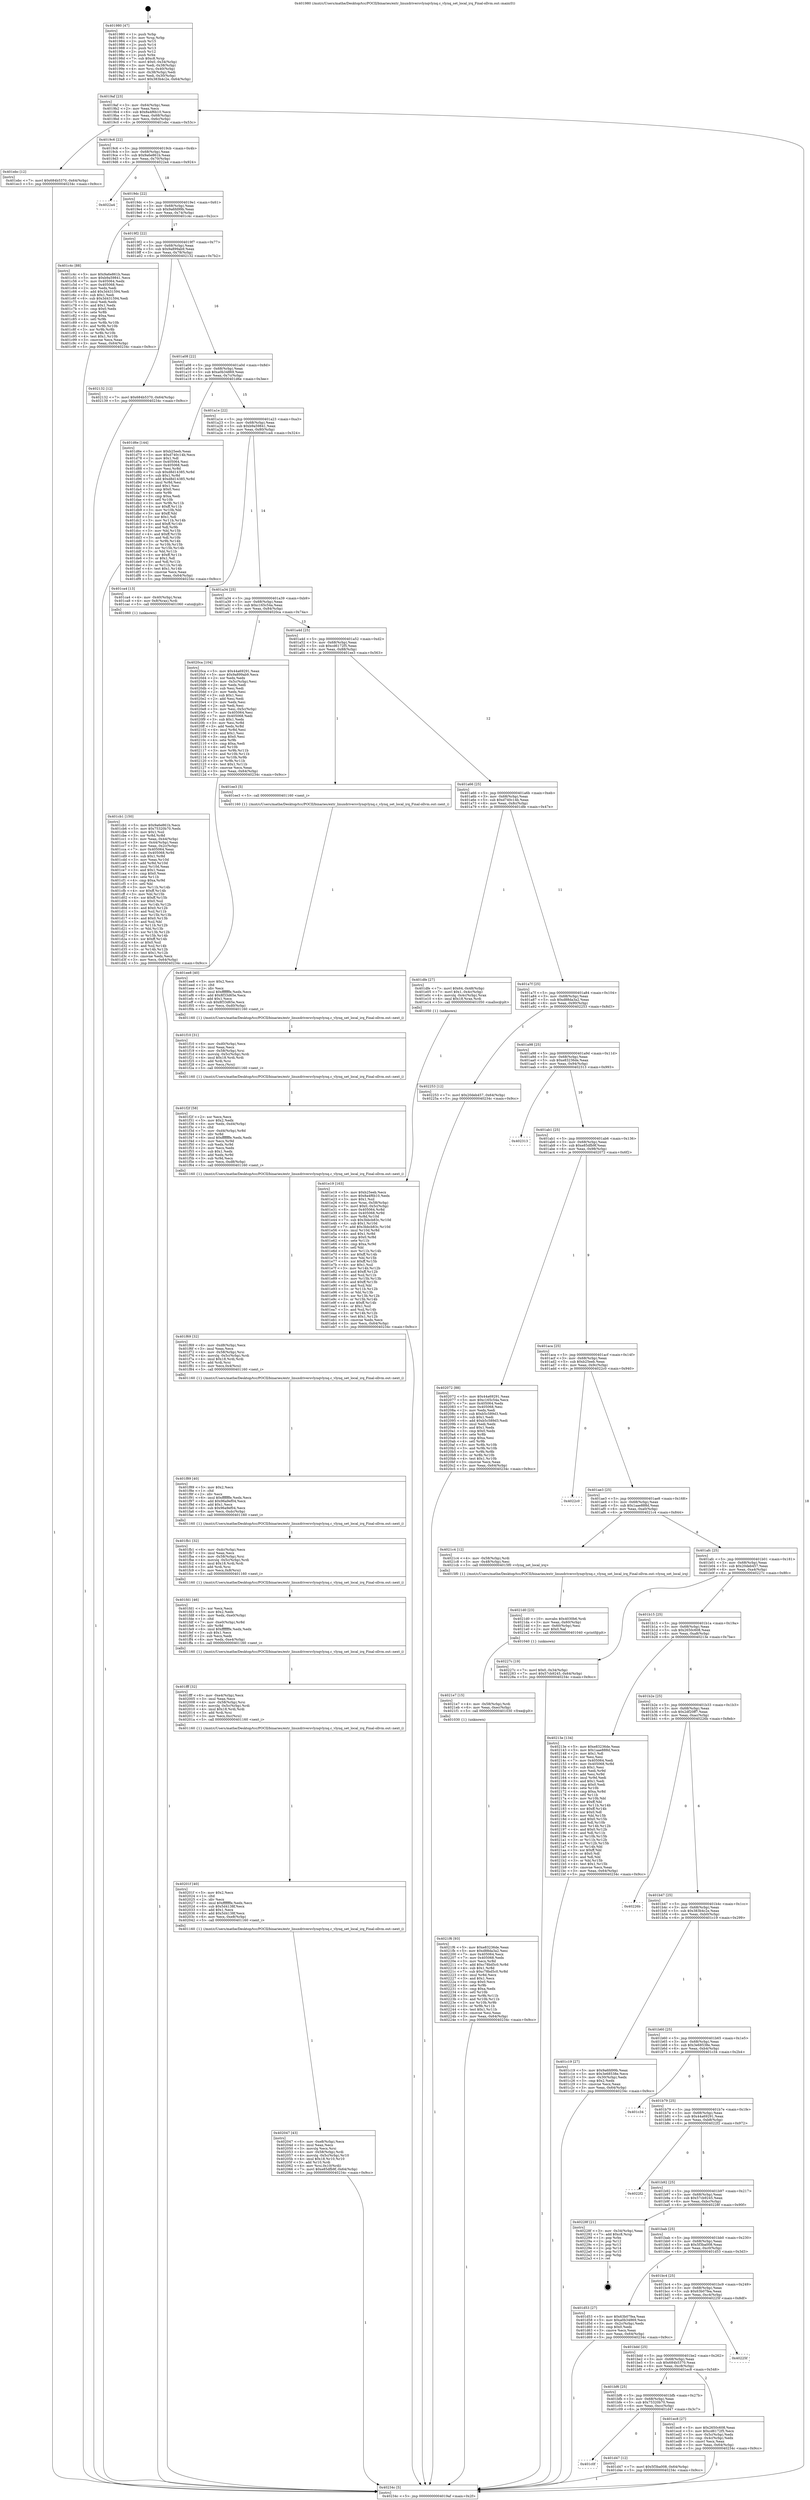digraph "0x401980" {
  label = "0x401980 (/mnt/c/Users/mathe/Desktop/tcc/POCII/binaries/extr_linuxdriversvlynqvlynq.c_vlynq_set_local_irq_Final-ollvm.out::main(0))"
  labelloc = "t"
  node[shape=record]

  Entry [label="",width=0.3,height=0.3,shape=circle,fillcolor=black,style=filled]
  "0x4019af" [label="{
     0x4019af [23]\l
     | [instrs]\l
     &nbsp;&nbsp;0x4019af \<+3\>: mov -0x64(%rbp),%eax\l
     &nbsp;&nbsp;0x4019b2 \<+2\>: mov %eax,%ecx\l
     &nbsp;&nbsp;0x4019b4 \<+6\>: sub $0x8a4f6b10,%ecx\l
     &nbsp;&nbsp;0x4019ba \<+3\>: mov %eax,-0x68(%rbp)\l
     &nbsp;&nbsp;0x4019bd \<+3\>: mov %ecx,-0x6c(%rbp)\l
     &nbsp;&nbsp;0x4019c0 \<+6\>: je 0000000000401ebc \<main+0x53c\>\l
  }"]
  "0x401ebc" [label="{
     0x401ebc [12]\l
     | [instrs]\l
     &nbsp;&nbsp;0x401ebc \<+7\>: movl $0x684b5370,-0x64(%rbp)\l
     &nbsp;&nbsp;0x401ec3 \<+5\>: jmp 000000000040234c \<main+0x9cc\>\l
  }"]
  "0x4019c6" [label="{
     0x4019c6 [22]\l
     | [instrs]\l
     &nbsp;&nbsp;0x4019c6 \<+5\>: jmp 00000000004019cb \<main+0x4b\>\l
     &nbsp;&nbsp;0x4019cb \<+3\>: mov -0x68(%rbp),%eax\l
     &nbsp;&nbsp;0x4019ce \<+5\>: sub $0x9a6e861b,%eax\l
     &nbsp;&nbsp;0x4019d3 \<+3\>: mov %eax,-0x70(%rbp)\l
     &nbsp;&nbsp;0x4019d6 \<+6\>: je 00000000004022a4 \<main+0x924\>\l
  }"]
  Exit [label="",width=0.3,height=0.3,shape=circle,fillcolor=black,style=filled,peripheries=2]
  "0x4022a4" [label="{
     0x4022a4\l
  }", style=dashed]
  "0x4019dc" [label="{
     0x4019dc [22]\l
     | [instrs]\l
     &nbsp;&nbsp;0x4019dc \<+5\>: jmp 00000000004019e1 \<main+0x61\>\l
     &nbsp;&nbsp;0x4019e1 \<+3\>: mov -0x68(%rbp),%eax\l
     &nbsp;&nbsp;0x4019e4 \<+5\>: sub $0x9a6fd99b,%eax\l
     &nbsp;&nbsp;0x4019e9 \<+3\>: mov %eax,-0x74(%rbp)\l
     &nbsp;&nbsp;0x4019ec \<+6\>: je 0000000000401c4c \<main+0x2cc\>\l
  }"]
  "0x4021f6" [label="{
     0x4021f6 [93]\l
     | [instrs]\l
     &nbsp;&nbsp;0x4021f6 \<+5\>: mov $0xe83236de,%eax\l
     &nbsp;&nbsp;0x4021fb \<+5\>: mov $0xd88da3a2,%esi\l
     &nbsp;&nbsp;0x402200 \<+7\>: mov 0x405064,%ecx\l
     &nbsp;&nbsp;0x402207 \<+7\>: mov 0x405068,%edx\l
     &nbsp;&nbsp;0x40220e \<+3\>: mov %ecx,%r8d\l
     &nbsp;&nbsp;0x402211 \<+7\>: add $0xc78bd5c0,%r8d\l
     &nbsp;&nbsp;0x402218 \<+4\>: sub $0x1,%r8d\l
     &nbsp;&nbsp;0x40221c \<+7\>: sub $0xc78bd5c0,%r8d\l
     &nbsp;&nbsp;0x402223 \<+4\>: imul %r8d,%ecx\l
     &nbsp;&nbsp;0x402227 \<+3\>: and $0x1,%ecx\l
     &nbsp;&nbsp;0x40222a \<+3\>: cmp $0x0,%ecx\l
     &nbsp;&nbsp;0x40222d \<+4\>: sete %r9b\l
     &nbsp;&nbsp;0x402231 \<+3\>: cmp $0xa,%edx\l
     &nbsp;&nbsp;0x402234 \<+4\>: setl %r10b\l
     &nbsp;&nbsp;0x402238 \<+3\>: mov %r9b,%r11b\l
     &nbsp;&nbsp;0x40223b \<+3\>: and %r10b,%r11b\l
     &nbsp;&nbsp;0x40223e \<+3\>: xor %r10b,%r9b\l
     &nbsp;&nbsp;0x402241 \<+3\>: or %r9b,%r11b\l
     &nbsp;&nbsp;0x402244 \<+4\>: test $0x1,%r11b\l
     &nbsp;&nbsp;0x402248 \<+3\>: cmovne %esi,%eax\l
     &nbsp;&nbsp;0x40224b \<+3\>: mov %eax,-0x64(%rbp)\l
     &nbsp;&nbsp;0x40224e \<+5\>: jmp 000000000040234c \<main+0x9cc\>\l
  }"]
  "0x401c4c" [label="{
     0x401c4c [88]\l
     | [instrs]\l
     &nbsp;&nbsp;0x401c4c \<+5\>: mov $0x9a6e861b,%eax\l
     &nbsp;&nbsp;0x401c51 \<+5\>: mov $0xb9a59841,%ecx\l
     &nbsp;&nbsp;0x401c56 \<+7\>: mov 0x405064,%edx\l
     &nbsp;&nbsp;0x401c5d \<+7\>: mov 0x405068,%esi\l
     &nbsp;&nbsp;0x401c64 \<+2\>: mov %edx,%edi\l
     &nbsp;&nbsp;0x401c66 \<+6\>: add $0x3d431594,%edi\l
     &nbsp;&nbsp;0x401c6c \<+3\>: sub $0x1,%edi\l
     &nbsp;&nbsp;0x401c6f \<+6\>: sub $0x3d431594,%edi\l
     &nbsp;&nbsp;0x401c75 \<+3\>: imul %edi,%edx\l
     &nbsp;&nbsp;0x401c78 \<+3\>: and $0x1,%edx\l
     &nbsp;&nbsp;0x401c7b \<+3\>: cmp $0x0,%edx\l
     &nbsp;&nbsp;0x401c7e \<+4\>: sete %r8b\l
     &nbsp;&nbsp;0x401c82 \<+3\>: cmp $0xa,%esi\l
     &nbsp;&nbsp;0x401c85 \<+4\>: setl %r9b\l
     &nbsp;&nbsp;0x401c89 \<+3\>: mov %r8b,%r10b\l
     &nbsp;&nbsp;0x401c8c \<+3\>: and %r9b,%r10b\l
     &nbsp;&nbsp;0x401c8f \<+3\>: xor %r9b,%r8b\l
     &nbsp;&nbsp;0x401c92 \<+3\>: or %r8b,%r10b\l
     &nbsp;&nbsp;0x401c95 \<+4\>: test $0x1,%r10b\l
     &nbsp;&nbsp;0x401c99 \<+3\>: cmovne %ecx,%eax\l
     &nbsp;&nbsp;0x401c9c \<+3\>: mov %eax,-0x64(%rbp)\l
     &nbsp;&nbsp;0x401c9f \<+5\>: jmp 000000000040234c \<main+0x9cc\>\l
  }"]
  "0x4019f2" [label="{
     0x4019f2 [22]\l
     | [instrs]\l
     &nbsp;&nbsp;0x4019f2 \<+5\>: jmp 00000000004019f7 \<main+0x77\>\l
     &nbsp;&nbsp;0x4019f7 \<+3\>: mov -0x68(%rbp),%eax\l
     &nbsp;&nbsp;0x4019fa \<+5\>: sub $0x9a899ab9,%eax\l
     &nbsp;&nbsp;0x4019ff \<+3\>: mov %eax,-0x78(%rbp)\l
     &nbsp;&nbsp;0x401a02 \<+6\>: je 0000000000402132 \<main+0x7b2\>\l
  }"]
  "0x4021e7" [label="{
     0x4021e7 [15]\l
     | [instrs]\l
     &nbsp;&nbsp;0x4021e7 \<+4\>: mov -0x58(%rbp),%rdi\l
     &nbsp;&nbsp;0x4021eb \<+6\>: mov %eax,-0xec(%rbp)\l
     &nbsp;&nbsp;0x4021f1 \<+5\>: call 0000000000401030 \<free@plt\>\l
     | [calls]\l
     &nbsp;&nbsp;0x401030 \{1\} (unknown)\l
  }"]
  "0x402132" [label="{
     0x402132 [12]\l
     | [instrs]\l
     &nbsp;&nbsp;0x402132 \<+7\>: movl $0x684b5370,-0x64(%rbp)\l
     &nbsp;&nbsp;0x402139 \<+5\>: jmp 000000000040234c \<main+0x9cc\>\l
  }"]
  "0x401a08" [label="{
     0x401a08 [22]\l
     | [instrs]\l
     &nbsp;&nbsp;0x401a08 \<+5\>: jmp 0000000000401a0d \<main+0x8d\>\l
     &nbsp;&nbsp;0x401a0d \<+3\>: mov -0x68(%rbp),%eax\l
     &nbsp;&nbsp;0x401a10 \<+5\>: sub $0xa0b34869,%eax\l
     &nbsp;&nbsp;0x401a15 \<+3\>: mov %eax,-0x7c(%rbp)\l
     &nbsp;&nbsp;0x401a18 \<+6\>: je 0000000000401d6e \<main+0x3ee\>\l
  }"]
  "0x4021d0" [label="{
     0x4021d0 [23]\l
     | [instrs]\l
     &nbsp;&nbsp;0x4021d0 \<+10\>: movabs $0x4030b6,%rdi\l
     &nbsp;&nbsp;0x4021da \<+3\>: mov %eax,-0x60(%rbp)\l
     &nbsp;&nbsp;0x4021dd \<+3\>: mov -0x60(%rbp),%esi\l
     &nbsp;&nbsp;0x4021e0 \<+2\>: mov $0x0,%al\l
     &nbsp;&nbsp;0x4021e2 \<+5\>: call 0000000000401040 \<printf@plt\>\l
     | [calls]\l
     &nbsp;&nbsp;0x401040 \{1\} (unknown)\l
  }"]
  "0x401d6e" [label="{
     0x401d6e [144]\l
     | [instrs]\l
     &nbsp;&nbsp;0x401d6e \<+5\>: mov $0xb25eeb,%eax\l
     &nbsp;&nbsp;0x401d73 \<+5\>: mov $0xd740c14b,%ecx\l
     &nbsp;&nbsp;0x401d78 \<+2\>: mov $0x1,%dl\l
     &nbsp;&nbsp;0x401d7a \<+7\>: mov 0x405064,%esi\l
     &nbsp;&nbsp;0x401d81 \<+7\>: mov 0x405068,%edi\l
     &nbsp;&nbsp;0x401d88 \<+3\>: mov %esi,%r8d\l
     &nbsp;&nbsp;0x401d8b \<+7\>: sub $0xd8d14385,%r8d\l
     &nbsp;&nbsp;0x401d92 \<+4\>: sub $0x1,%r8d\l
     &nbsp;&nbsp;0x401d96 \<+7\>: add $0xd8d14385,%r8d\l
     &nbsp;&nbsp;0x401d9d \<+4\>: imul %r8d,%esi\l
     &nbsp;&nbsp;0x401da1 \<+3\>: and $0x1,%esi\l
     &nbsp;&nbsp;0x401da4 \<+3\>: cmp $0x0,%esi\l
     &nbsp;&nbsp;0x401da7 \<+4\>: sete %r9b\l
     &nbsp;&nbsp;0x401dab \<+3\>: cmp $0xa,%edi\l
     &nbsp;&nbsp;0x401dae \<+4\>: setl %r10b\l
     &nbsp;&nbsp;0x401db2 \<+3\>: mov %r9b,%r11b\l
     &nbsp;&nbsp;0x401db5 \<+4\>: xor $0xff,%r11b\l
     &nbsp;&nbsp;0x401db9 \<+3\>: mov %r10b,%bl\l
     &nbsp;&nbsp;0x401dbc \<+3\>: xor $0xff,%bl\l
     &nbsp;&nbsp;0x401dbf \<+3\>: xor $0x1,%dl\l
     &nbsp;&nbsp;0x401dc2 \<+3\>: mov %r11b,%r14b\l
     &nbsp;&nbsp;0x401dc5 \<+4\>: and $0xff,%r14b\l
     &nbsp;&nbsp;0x401dc9 \<+3\>: and %dl,%r9b\l
     &nbsp;&nbsp;0x401dcc \<+3\>: mov %bl,%r15b\l
     &nbsp;&nbsp;0x401dcf \<+4\>: and $0xff,%r15b\l
     &nbsp;&nbsp;0x401dd3 \<+3\>: and %dl,%r10b\l
     &nbsp;&nbsp;0x401dd6 \<+3\>: or %r9b,%r14b\l
     &nbsp;&nbsp;0x401dd9 \<+3\>: or %r10b,%r15b\l
     &nbsp;&nbsp;0x401ddc \<+3\>: xor %r15b,%r14b\l
     &nbsp;&nbsp;0x401ddf \<+3\>: or %bl,%r11b\l
     &nbsp;&nbsp;0x401de2 \<+4\>: xor $0xff,%r11b\l
     &nbsp;&nbsp;0x401de6 \<+3\>: or $0x1,%dl\l
     &nbsp;&nbsp;0x401de9 \<+3\>: and %dl,%r11b\l
     &nbsp;&nbsp;0x401dec \<+3\>: or %r11b,%r14b\l
     &nbsp;&nbsp;0x401def \<+4\>: test $0x1,%r14b\l
     &nbsp;&nbsp;0x401df3 \<+3\>: cmovne %ecx,%eax\l
     &nbsp;&nbsp;0x401df6 \<+3\>: mov %eax,-0x64(%rbp)\l
     &nbsp;&nbsp;0x401df9 \<+5\>: jmp 000000000040234c \<main+0x9cc\>\l
  }"]
  "0x401a1e" [label="{
     0x401a1e [22]\l
     | [instrs]\l
     &nbsp;&nbsp;0x401a1e \<+5\>: jmp 0000000000401a23 \<main+0xa3\>\l
     &nbsp;&nbsp;0x401a23 \<+3\>: mov -0x68(%rbp),%eax\l
     &nbsp;&nbsp;0x401a26 \<+5\>: sub $0xb9a59841,%eax\l
     &nbsp;&nbsp;0x401a2b \<+3\>: mov %eax,-0x80(%rbp)\l
     &nbsp;&nbsp;0x401a2e \<+6\>: je 0000000000401ca4 \<main+0x324\>\l
  }"]
  "0x402047" [label="{
     0x402047 [43]\l
     | [instrs]\l
     &nbsp;&nbsp;0x402047 \<+6\>: mov -0xe8(%rbp),%ecx\l
     &nbsp;&nbsp;0x40204d \<+3\>: imul %eax,%ecx\l
     &nbsp;&nbsp;0x402050 \<+3\>: movslq %ecx,%rsi\l
     &nbsp;&nbsp;0x402053 \<+4\>: mov -0x58(%rbp),%rdi\l
     &nbsp;&nbsp;0x402057 \<+4\>: movslq -0x5c(%rbp),%r10\l
     &nbsp;&nbsp;0x40205b \<+4\>: imul $0x18,%r10,%r10\l
     &nbsp;&nbsp;0x40205f \<+3\>: add %r10,%rdi\l
     &nbsp;&nbsp;0x402062 \<+4\>: mov %rsi,0x10(%rdi)\l
     &nbsp;&nbsp;0x402066 \<+7\>: movl $0xe85dfb9f,-0x64(%rbp)\l
     &nbsp;&nbsp;0x40206d \<+5\>: jmp 000000000040234c \<main+0x9cc\>\l
  }"]
  "0x401ca4" [label="{
     0x401ca4 [13]\l
     | [instrs]\l
     &nbsp;&nbsp;0x401ca4 \<+4\>: mov -0x40(%rbp),%rax\l
     &nbsp;&nbsp;0x401ca8 \<+4\>: mov 0x8(%rax),%rdi\l
     &nbsp;&nbsp;0x401cac \<+5\>: call 0000000000401060 \<atoi@plt\>\l
     | [calls]\l
     &nbsp;&nbsp;0x401060 \{1\} (unknown)\l
  }"]
  "0x401a34" [label="{
     0x401a34 [25]\l
     | [instrs]\l
     &nbsp;&nbsp;0x401a34 \<+5\>: jmp 0000000000401a39 \<main+0xb9\>\l
     &nbsp;&nbsp;0x401a39 \<+3\>: mov -0x68(%rbp),%eax\l
     &nbsp;&nbsp;0x401a3c \<+5\>: sub $0xc165c54a,%eax\l
     &nbsp;&nbsp;0x401a41 \<+6\>: mov %eax,-0x84(%rbp)\l
     &nbsp;&nbsp;0x401a47 \<+6\>: je 00000000004020ca \<main+0x74a\>\l
  }"]
  "0x40201f" [label="{
     0x40201f [40]\l
     | [instrs]\l
     &nbsp;&nbsp;0x40201f \<+5\>: mov $0x2,%ecx\l
     &nbsp;&nbsp;0x402024 \<+1\>: cltd\l
     &nbsp;&nbsp;0x402025 \<+2\>: idiv %ecx\l
     &nbsp;&nbsp;0x402027 \<+6\>: imul $0xfffffffe,%edx,%ecx\l
     &nbsp;&nbsp;0x40202d \<+6\>: sub $0x5d4138f,%ecx\l
     &nbsp;&nbsp;0x402033 \<+3\>: add $0x1,%ecx\l
     &nbsp;&nbsp;0x402036 \<+6\>: add $0x5d4138f,%ecx\l
     &nbsp;&nbsp;0x40203c \<+6\>: mov %ecx,-0xe8(%rbp)\l
     &nbsp;&nbsp;0x402042 \<+5\>: call 0000000000401160 \<next_i\>\l
     | [calls]\l
     &nbsp;&nbsp;0x401160 \{1\} (/mnt/c/Users/mathe/Desktop/tcc/POCII/binaries/extr_linuxdriversvlynqvlynq.c_vlynq_set_local_irq_Final-ollvm.out::next_i)\l
  }"]
  "0x4020ca" [label="{
     0x4020ca [104]\l
     | [instrs]\l
     &nbsp;&nbsp;0x4020ca \<+5\>: mov $0x44a69291,%eax\l
     &nbsp;&nbsp;0x4020cf \<+5\>: mov $0x9a899ab9,%ecx\l
     &nbsp;&nbsp;0x4020d4 \<+2\>: xor %edx,%edx\l
     &nbsp;&nbsp;0x4020d6 \<+3\>: mov -0x5c(%rbp),%esi\l
     &nbsp;&nbsp;0x4020d9 \<+2\>: mov %edx,%edi\l
     &nbsp;&nbsp;0x4020db \<+2\>: sub %esi,%edi\l
     &nbsp;&nbsp;0x4020dd \<+2\>: mov %edx,%esi\l
     &nbsp;&nbsp;0x4020df \<+3\>: sub $0x1,%esi\l
     &nbsp;&nbsp;0x4020e2 \<+2\>: add %esi,%edi\l
     &nbsp;&nbsp;0x4020e4 \<+2\>: mov %edx,%esi\l
     &nbsp;&nbsp;0x4020e6 \<+2\>: sub %edi,%esi\l
     &nbsp;&nbsp;0x4020e8 \<+3\>: mov %esi,-0x5c(%rbp)\l
     &nbsp;&nbsp;0x4020eb \<+7\>: mov 0x405064,%esi\l
     &nbsp;&nbsp;0x4020f2 \<+7\>: mov 0x405068,%edi\l
     &nbsp;&nbsp;0x4020f9 \<+3\>: sub $0x1,%edx\l
     &nbsp;&nbsp;0x4020fc \<+3\>: mov %esi,%r8d\l
     &nbsp;&nbsp;0x4020ff \<+3\>: add %edx,%r8d\l
     &nbsp;&nbsp;0x402102 \<+4\>: imul %r8d,%esi\l
     &nbsp;&nbsp;0x402106 \<+3\>: and $0x1,%esi\l
     &nbsp;&nbsp;0x402109 \<+3\>: cmp $0x0,%esi\l
     &nbsp;&nbsp;0x40210c \<+4\>: sete %r9b\l
     &nbsp;&nbsp;0x402110 \<+3\>: cmp $0xa,%edi\l
     &nbsp;&nbsp;0x402113 \<+4\>: setl %r10b\l
     &nbsp;&nbsp;0x402117 \<+3\>: mov %r9b,%r11b\l
     &nbsp;&nbsp;0x40211a \<+3\>: and %r10b,%r11b\l
     &nbsp;&nbsp;0x40211d \<+3\>: xor %r10b,%r9b\l
     &nbsp;&nbsp;0x402120 \<+3\>: or %r9b,%r11b\l
     &nbsp;&nbsp;0x402123 \<+4\>: test $0x1,%r11b\l
     &nbsp;&nbsp;0x402127 \<+3\>: cmovne %ecx,%eax\l
     &nbsp;&nbsp;0x40212a \<+3\>: mov %eax,-0x64(%rbp)\l
     &nbsp;&nbsp;0x40212d \<+5\>: jmp 000000000040234c \<main+0x9cc\>\l
  }"]
  "0x401a4d" [label="{
     0x401a4d [25]\l
     | [instrs]\l
     &nbsp;&nbsp;0x401a4d \<+5\>: jmp 0000000000401a52 \<main+0xd2\>\l
     &nbsp;&nbsp;0x401a52 \<+3\>: mov -0x68(%rbp),%eax\l
     &nbsp;&nbsp;0x401a55 \<+5\>: sub $0xcd6172f5,%eax\l
     &nbsp;&nbsp;0x401a5a \<+6\>: mov %eax,-0x88(%rbp)\l
     &nbsp;&nbsp;0x401a60 \<+6\>: je 0000000000401ee3 \<main+0x563\>\l
  }"]
  "0x401fff" [label="{
     0x401fff [32]\l
     | [instrs]\l
     &nbsp;&nbsp;0x401fff \<+6\>: mov -0xe4(%rbp),%ecx\l
     &nbsp;&nbsp;0x402005 \<+3\>: imul %eax,%ecx\l
     &nbsp;&nbsp;0x402008 \<+4\>: mov -0x58(%rbp),%rsi\l
     &nbsp;&nbsp;0x40200c \<+4\>: movslq -0x5c(%rbp),%rdi\l
     &nbsp;&nbsp;0x402010 \<+4\>: imul $0x18,%rdi,%rdi\l
     &nbsp;&nbsp;0x402014 \<+3\>: add %rdi,%rsi\l
     &nbsp;&nbsp;0x402017 \<+3\>: mov %ecx,0xc(%rsi)\l
     &nbsp;&nbsp;0x40201a \<+5\>: call 0000000000401160 \<next_i\>\l
     | [calls]\l
     &nbsp;&nbsp;0x401160 \{1\} (/mnt/c/Users/mathe/Desktop/tcc/POCII/binaries/extr_linuxdriversvlynqvlynq.c_vlynq_set_local_irq_Final-ollvm.out::next_i)\l
  }"]
  "0x401ee3" [label="{
     0x401ee3 [5]\l
     | [instrs]\l
     &nbsp;&nbsp;0x401ee3 \<+5\>: call 0000000000401160 \<next_i\>\l
     | [calls]\l
     &nbsp;&nbsp;0x401160 \{1\} (/mnt/c/Users/mathe/Desktop/tcc/POCII/binaries/extr_linuxdriversvlynqvlynq.c_vlynq_set_local_irq_Final-ollvm.out::next_i)\l
  }"]
  "0x401a66" [label="{
     0x401a66 [25]\l
     | [instrs]\l
     &nbsp;&nbsp;0x401a66 \<+5\>: jmp 0000000000401a6b \<main+0xeb\>\l
     &nbsp;&nbsp;0x401a6b \<+3\>: mov -0x68(%rbp),%eax\l
     &nbsp;&nbsp;0x401a6e \<+5\>: sub $0xd740c14b,%eax\l
     &nbsp;&nbsp;0x401a73 \<+6\>: mov %eax,-0x8c(%rbp)\l
     &nbsp;&nbsp;0x401a79 \<+6\>: je 0000000000401dfe \<main+0x47e\>\l
  }"]
  "0x401fd1" [label="{
     0x401fd1 [46]\l
     | [instrs]\l
     &nbsp;&nbsp;0x401fd1 \<+2\>: xor %ecx,%ecx\l
     &nbsp;&nbsp;0x401fd3 \<+5\>: mov $0x2,%edx\l
     &nbsp;&nbsp;0x401fd8 \<+6\>: mov %edx,-0xe0(%rbp)\l
     &nbsp;&nbsp;0x401fde \<+1\>: cltd\l
     &nbsp;&nbsp;0x401fdf \<+7\>: mov -0xe0(%rbp),%r8d\l
     &nbsp;&nbsp;0x401fe6 \<+3\>: idiv %r8d\l
     &nbsp;&nbsp;0x401fe9 \<+6\>: imul $0xfffffffe,%edx,%edx\l
     &nbsp;&nbsp;0x401fef \<+3\>: sub $0x1,%ecx\l
     &nbsp;&nbsp;0x401ff2 \<+2\>: sub %ecx,%edx\l
     &nbsp;&nbsp;0x401ff4 \<+6\>: mov %edx,-0xe4(%rbp)\l
     &nbsp;&nbsp;0x401ffa \<+5\>: call 0000000000401160 \<next_i\>\l
     | [calls]\l
     &nbsp;&nbsp;0x401160 \{1\} (/mnt/c/Users/mathe/Desktop/tcc/POCII/binaries/extr_linuxdriversvlynqvlynq.c_vlynq_set_local_irq_Final-ollvm.out::next_i)\l
  }"]
  "0x401dfe" [label="{
     0x401dfe [27]\l
     | [instrs]\l
     &nbsp;&nbsp;0x401dfe \<+7\>: movl $0x64,-0x48(%rbp)\l
     &nbsp;&nbsp;0x401e05 \<+7\>: movl $0x1,-0x4c(%rbp)\l
     &nbsp;&nbsp;0x401e0c \<+4\>: movslq -0x4c(%rbp),%rax\l
     &nbsp;&nbsp;0x401e10 \<+4\>: imul $0x18,%rax,%rdi\l
     &nbsp;&nbsp;0x401e14 \<+5\>: call 0000000000401050 \<malloc@plt\>\l
     | [calls]\l
     &nbsp;&nbsp;0x401050 \{1\} (unknown)\l
  }"]
  "0x401a7f" [label="{
     0x401a7f [25]\l
     | [instrs]\l
     &nbsp;&nbsp;0x401a7f \<+5\>: jmp 0000000000401a84 \<main+0x104\>\l
     &nbsp;&nbsp;0x401a84 \<+3\>: mov -0x68(%rbp),%eax\l
     &nbsp;&nbsp;0x401a87 \<+5\>: sub $0xd88da3a2,%eax\l
     &nbsp;&nbsp;0x401a8c \<+6\>: mov %eax,-0x90(%rbp)\l
     &nbsp;&nbsp;0x401a92 \<+6\>: je 0000000000402253 \<main+0x8d3\>\l
  }"]
  "0x401fb1" [label="{
     0x401fb1 [32]\l
     | [instrs]\l
     &nbsp;&nbsp;0x401fb1 \<+6\>: mov -0xdc(%rbp),%ecx\l
     &nbsp;&nbsp;0x401fb7 \<+3\>: imul %eax,%ecx\l
     &nbsp;&nbsp;0x401fba \<+4\>: mov -0x58(%rbp),%rsi\l
     &nbsp;&nbsp;0x401fbe \<+4\>: movslq -0x5c(%rbp),%rdi\l
     &nbsp;&nbsp;0x401fc2 \<+4\>: imul $0x18,%rdi,%rdi\l
     &nbsp;&nbsp;0x401fc6 \<+3\>: add %rdi,%rsi\l
     &nbsp;&nbsp;0x401fc9 \<+3\>: mov %ecx,0x8(%rsi)\l
     &nbsp;&nbsp;0x401fcc \<+5\>: call 0000000000401160 \<next_i\>\l
     | [calls]\l
     &nbsp;&nbsp;0x401160 \{1\} (/mnt/c/Users/mathe/Desktop/tcc/POCII/binaries/extr_linuxdriversvlynqvlynq.c_vlynq_set_local_irq_Final-ollvm.out::next_i)\l
  }"]
  "0x402253" [label="{
     0x402253 [12]\l
     | [instrs]\l
     &nbsp;&nbsp;0x402253 \<+7\>: movl $0x20deb457,-0x64(%rbp)\l
     &nbsp;&nbsp;0x40225a \<+5\>: jmp 000000000040234c \<main+0x9cc\>\l
  }"]
  "0x401a98" [label="{
     0x401a98 [25]\l
     | [instrs]\l
     &nbsp;&nbsp;0x401a98 \<+5\>: jmp 0000000000401a9d \<main+0x11d\>\l
     &nbsp;&nbsp;0x401a9d \<+3\>: mov -0x68(%rbp),%eax\l
     &nbsp;&nbsp;0x401aa0 \<+5\>: sub $0xe83236de,%eax\l
     &nbsp;&nbsp;0x401aa5 \<+6\>: mov %eax,-0x94(%rbp)\l
     &nbsp;&nbsp;0x401aab \<+6\>: je 0000000000402313 \<main+0x993\>\l
  }"]
  "0x401f89" [label="{
     0x401f89 [40]\l
     | [instrs]\l
     &nbsp;&nbsp;0x401f89 \<+5\>: mov $0x2,%ecx\l
     &nbsp;&nbsp;0x401f8e \<+1\>: cltd\l
     &nbsp;&nbsp;0x401f8f \<+2\>: idiv %ecx\l
     &nbsp;&nbsp;0x401f91 \<+6\>: imul $0xfffffffe,%edx,%ecx\l
     &nbsp;&nbsp;0x401f97 \<+6\>: add $0x96a9ef04,%ecx\l
     &nbsp;&nbsp;0x401f9d \<+3\>: add $0x1,%ecx\l
     &nbsp;&nbsp;0x401fa0 \<+6\>: sub $0x96a9ef04,%ecx\l
     &nbsp;&nbsp;0x401fa6 \<+6\>: mov %ecx,-0xdc(%rbp)\l
     &nbsp;&nbsp;0x401fac \<+5\>: call 0000000000401160 \<next_i\>\l
     | [calls]\l
     &nbsp;&nbsp;0x401160 \{1\} (/mnt/c/Users/mathe/Desktop/tcc/POCII/binaries/extr_linuxdriversvlynqvlynq.c_vlynq_set_local_irq_Final-ollvm.out::next_i)\l
  }"]
  "0x402313" [label="{
     0x402313\l
  }", style=dashed]
  "0x401ab1" [label="{
     0x401ab1 [25]\l
     | [instrs]\l
     &nbsp;&nbsp;0x401ab1 \<+5\>: jmp 0000000000401ab6 \<main+0x136\>\l
     &nbsp;&nbsp;0x401ab6 \<+3\>: mov -0x68(%rbp),%eax\l
     &nbsp;&nbsp;0x401ab9 \<+5\>: sub $0xe85dfb9f,%eax\l
     &nbsp;&nbsp;0x401abe \<+6\>: mov %eax,-0x98(%rbp)\l
     &nbsp;&nbsp;0x401ac4 \<+6\>: je 0000000000402072 \<main+0x6f2\>\l
  }"]
  "0x401f69" [label="{
     0x401f69 [32]\l
     | [instrs]\l
     &nbsp;&nbsp;0x401f69 \<+6\>: mov -0xd8(%rbp),%ecx\l
     &nbsp;&nbsp;0x401f6f \<+3\>: imul %eax,%ecx\l
     &nbsp;&nbsp;0x401f72 \<+4\>: mov -0x58(%rbp),%rsi\l
     &nbsp;&nbsp;0x401f76 \<+4\>: movslq -0x5c(%rbp),%rdi\l
     &nbsp;&nbsp;0x401f7a \<+4\>: imul $0x18,%rdi,%rdi\l
     &nbsp;&nbsp;0x401f7e \<+3\>: add %rdi,%rsi\l
     &nbsp;&nbsp;0x401f81 \<+3\>: mov %ecx,0x4(%rsi)\l
     &nbsp;&nbsp;0x401f84 \<+5\>: call 0000000000401160 \<next_i\>\l
     | [calls]\l
     &nbsp;&nbsp;0x401160 \{1\} (/mnt/c/Users/mathe/Desktop/tcc/POCII/binaries/extr_linuxdriversvlynqvlynq.c_vlynq_set_local_irq_Final-ollvm.out::next_i)\l
  }"]
  "0x402072" [label="{
     0x402072 [88]\l
     | [instrs]\l
     &nbsp;&nbsp;0x402072 \<+5\>: mov $0x44a69291,%eax\l
     &nbsp;&nbsp;0x402077 \<+5\>: mov $0xc165c54a,%ecx\l
     &nbsp;&nbsp;0x40207c \<+7\>: mov 0x405064,%edx\l
     &nbsp;&nbsp;0x402083 \<+7\>: mov 0x405068,%esi\l
     &nbsp;&nbsp;0x40208a \<+2\>: mov %edx,%edi\l
     &nbsp;&nbsp;0x40208c \<+6\>: sub $0xb5c589d3,%edi\l
     &nbsp;&nbsp;0x402092 \<+3\>: sub $0x1,%edi\l
     &nbsp;&nbsp;0x402095 \<+6\>: add $0xb5c589d3,%edi\l
     &nbsp;&nbsp;0x40209b \<+3\>: imul %edi,%edx\l
     &nbsp;&nbsp;0x40209e \<+3\>: and $0x1,%edx\l
     &nbsp;&nbsp;0x4020a1 \<+3\>: cmp $0x0,%edx\l
     &nbsp;&nbsp;0x4020a4 \<+4\>: sete %r8b\l
     &nbsp;&nbsp;0x4020a8 \<+3\>: cmp $0xa,%esi\l
     &nbsp;&nbsp;0x4020ab \<+4\>: setl %r9b\l
     &nbsp;&nbsp;0x4020af \<+3\>: mov %r8b,%r10b\l
     &nbsp;&nbsp;0x4020b2 \<+3\>: and %r9b,%r10b\l
     &nbsp;&nbsp;0x4020b5 \<+3\>: xor %r9b,%r8b\l
     &nbsp;&nbsp;0x4020b8 \<+3\>: or %r8b,%r10b\l
     &nbsp;&nbsp;0x4020bb \<+4\>: test $0x1,%r10b\l
     &nbsp;&nbsp;0x4020bf \<+3\>: cmovne %ecx,%eax\l
     &nbsp;&nbsp;0x4020c2 \<+3\>: mov %eax,-0x64(%rbp)\l
     &nbsp;&nbsp;0x4020c5 \<+5\>: jmp 000000000040234c \<main+0x9cc\>\l
  }"]
  "0x401aca" [label="{
     0x401aca [25]\l
     | [instrs]\l
     &nbsp;&nbsp;0x401aca \<+5\>: jmp 0000000000401acf \<main+0x14f\>\l
     &nbsp;&nbsp;0x401acf \<+3\>: mov -0x68(%rbp),%eax\l
     &nbsp;&nbsp;0x401ad2 \<+5\>: sub $0xb25eeb,%eax\l
     &nbsp;&nbsp;0x401ad7 \<+6\>: mov %eax,-0x9c(%rbp)\l
     &nbsp;&nbsp;0x401add \<+6\>: je 00000000004022c0 \<main+0x940\>\l
  }"]
  "0x401f2f" [label="{
     0x401f2f [58]\l
     | [instrs]\l
     &nbsp;&nbsp;0x401f2f \<+2\>: xor %ecx,%ecx\l
     &nbsp;&nbsp;0x401f31 \<+5\>: mov $0x2,%edx\l
     &nbsp;&nbsp;0x401f36 \<+6\>: mov %edx,-0xd4(%rbp)\l
     &nbsp;&nbsp;0x401f3c \<+1\>: cltd\l
     &nbsp;&nbsp;0x401f3d \<+7\>: mov -0xd4(%rbp),%r8d\l
     &nbsp;&nbsp;0x401f44 \<+3\>: idiv %r8d\l
     &nbsp;&nbsp;0x401f47 \<+6\>: imul $0xfffffffe,%edx,%edx\l
     &nbsp;&nbsp;0x401f4d \<+3\>: mov %ecx,%r9d\l
     &nbsp;&nbsp;0x401f50 \<+3\>: sub %edx,%r9d\l
     &nbsp;&nbsp;0x401f53 \<+2\>: mov %ecx,%edx\l
     &nbsp;&nbsp;0x401f55 \<+3\>: sub $0x1,%edx\l
     &nbsp;&nbsp;0x401f58 \<+3\>: add %edx,%r9d\l
     &nbsp;&nbsp;0x401f5b \<+3\>: sub %r9d,%ecx\l
     &nbsp;&nbsp;0x401f5e \<+6\>: mov %ecx,-0xd8(%rbp)\l
     &nbsp;&nbsp;0x401f64 \<+5\>: call 0000000000401160 \<next_i\>\l
     | [calls]\l
     &nbsp;&nbsp;0x401160 \{1\} (/mnt/c/Users/mathe/Desktop/tcc/POCII/binaries/extr_linuxdriversvlynqvlynq.c_vlynq_set_local_irq_Final-ollvm.out::next_i)\l
  }"]
  "0x4022c0" [label="{
     0x4022c0\l
  }", style=dashed]
  "0x401ae3" [label="{
     0x401ae3 [25]\l
     | [instrs]\l
     &nbsp;&nbsp;0x401ae3 \<+5\>: jmp 0000000000401ae8 \<main+0x168\>\l
     &nbsp;&nbsp;0x401ae8 \<+3\>: mov -0x68(%rbp),%eax\l
     &nbsp;&nbsp;0x401aeb \<+5\>: sub $0x1aae888d,%eax\l
     &nbsp;&nbsp;0x401af0 \<+6\>: mov %eax,-0xa0(%rbp)\l
     &nbsp;&nbsp;0x401af6 \<+6\>: je 00000000004021c4 \<main+0x844\>\l
  }"]
  "0x401f10" [label="{
     0x401f10 [31]\l
     | [instrs]\l
     &nbsp;&nbsp;0x401f10 \<+6\>: mov -0xd0(%rbp),%ecx\l
     &nbsp;&nbsp;0x401f16 \<+3\>: imul %eax,%ecx\l
     &nbsp;&nbsp;0x401f19 \<+4\>: mov -0x58(%rbp),%rsi\l
     &nbsp;&nbsp;0x401f1d \<+4\>: movslq -0x5c(%rbp),%rdi\l
     &nbsp;&nbsp;0x401f21 \<+4\>: imul $0x18,%rdi,%rdi\l
     &nbsp;&nbsp;0x401f25 \<+3\>: add %rdi,%rsi\l
     &nbsp;&nbsp;0x401f28 \<+2\>: mov %ecx,(%rsi)\l
     &nbsp;&nbsp;0x401f2a \<+5\>: call 0000000000401160 \<next_i\>\l
     | [calls]\l
     &nbsp;&nbsp;0x401160 \{1\} (/mnt/c/Users/mathe/Desktop/tcc/POCII/binaries/extr_linuxdriversvlynqvlynq.c_vlynq_set_local_irq_Final-ollvm.out::next_i)\l
  }"]
  "0x4021c4" [label="{
     0x4021c4 [12]\l
     | [instrs]\l
     &nbsp;&nbsp;0x4021c4 \<+4\>: mov -0x58(%rbp),%rdi\l
     &nbsp;&nbsp;0x4021c8 \<+3\>: mov -0x48(%rbp),%esi\l
     &nbsp;&nbsp;0x4021cb \<+5\>: call 00000000004015f0 \<vlynq_set_local_irq\>\l
     | [calls]\l
     &nbsp;&nbsp;0x4015f0 \{1\} (/mnt/c/Users/mathe/Desktop/tcc/POCII/binaries/extr_linuxdriversvlynqvlynq.c_vlynq_set_local_irq_Final-ollvm.out::vlynq_set_local_irq)\l
  }"]
  "0x401afc" [label="{
     0x401afc [25]\l
     | [instrs]\l
     &nbsp;&nbsp;0x401afc \<+5\>: jmp 0000000000401b01 \<main+0x181\>\l
     &nbsp;&nbsp;0x401b01 \<+3\>: mov -0x68(%rbp),%eax\l
     &nbsp;&nbsp;0x401b04 \<+5\>: sub $0x20deb457,%eax\l
     &nbsp;&nbsp;0x401b09 \<+6\>: mov %eax,-0xa4(%rbp)\l
     &nbsp;&nbsp;0x401b0f \<+6\>: je 000000000040227c \<main+0x8fc\>\l
  }"]
  "0x401ee8" [label="{
     0x401ee8 [40]\l
     | [instrs]\l
     &nbsp;&nbsp;0x401ee8 \<+5\>: mov $0x2,%ecx\l
     &nbsp;&nbsp;0x401eed \<+1\>: cltd\l
     &nbsp;&nbsp;0x401eee \<+2\>: idiv %ecx\l
     &nbsp;&nbsp;0x401ef0 \<+6\>: imul $0xfffffffe,%edx,%ecx\l
     &nbsp;&nbsp;0x401ef6 \<+6\>: add $0x8f33d65e,%ecx\l
     &nbsp;&nbsp;0x401efc \<+3\>: add $0x1,%ecx\l
     &nbsp;&nbsp;0x401eff \<+6\>: sub $0x8f33d65e,%ecx\l
     &nbsp;&nbsp;0x401f05 \<+6\>: mov %ecx,-0xd0(%rbp)\l
     &nbsp;&nbsp;0x401f0b \<+5\>: call 0000000000401160 \<next_i\>\l
     | [calls]\l
     &nbsp;&nbsp;0x401160 \{1\} (/mnt/c/Users/mathe/Desktop/tcc/POCII/binaries/extr_linuxdriversvlynqvlynq.c_vlynq_set_local_irq_Final-ollvm.out::next_i)\l
  }"]
  "0x40227c" [label="{
     0x40227c [19]\l
     | [instrs]\l
     &nbsp;&nbsp;0x40227c \<+7\>: movl $0x0,-0x34(%rbp)\l
     &nbsp;&nbsp;0x402283 \<+7\>: movl $0x57cb9245,-0x64(%rbp)\l
     &nbsp;&nbsp;0x40228a \<+5\>: jmp 000000000040234c \<main+0x9cc\>\l
  }"]
  "0x401b15" [label="{
     0x401b15 [25]\l
     | [instrs]\l
     &nbsp;&nbsp;0x401b15 \<+5\>: jmp 0000000000401b1a \<main+0x19a\>\l
     &nbsp;&nbsp;0x401b1a \<+3\>: mov -0x68(%rbp),%eax\l
     &nbsp;&nbsp;0x401b1d \<+5\>: sub $0x2650c608,%eax\l
     &nbsp;&nbsp;0x401b22 \<+6\>: mov %eax,-0xa8(%rbp)\l
     &nbsp;&nbsp;0x401b28 \<+6\>: je 000000000040213e \<main+0x7be\>\l
  }"]
  "0x401e19" [label="{
     0x401e19 [163]\l
     | [instrs]\l
     &nbsp;&nbsp;0x401e19 \<+5\>: mov $0xb25eeb,%ecx\l
     &nbsp;&nbsp;0x401e1e \<+5\>: mov $0x8a4f6b10,%edx\l
     &nbsp;&nbsp;0x401e23 \<+3\>: mov $0x1,%sil\l
     &nbsp;&nbsp;0x401e26 \<+4\>: mov %rax,-0x58(%rbp)\l
     &nbsp;&nbsp;0x401e2a \<+7\>: movl $0x0,-0x5c(%rbp)\l
     &nbsp;&nbsp;0x401e31 \<+8\>: mov 0x405064,%r8d\l
     &nbsp;&nbsp;0x401e39 \<+8\>: mov 0x405068,%r9d\l
     &nbsp;&nbsp;0x401e41 \<+3\>: mov %r8d,%r10d\l
     &nbsp;&nbsp;0x401e44 \<+7\>: sub $0x3bbcb83c,%r10d\l
     &nbsp;&nbsp;0x401e4b \<+4\>: sub $0x1,%r10d\l
     &nbsp;&nbsp;0x401e4f \<+7\>: add $0x3bbcb83c,%r10d\l
     &nbsp;&nbsp;0x401e56 \<+4\>: imul %r10d,%r8d\l
     &nbsp;&nbsp;0x401e5a \<+4\>: and $0x1,%r8d\l
     &nbsp;&nbsp;0x401e5e \<+4\>: cmp $0x0,%r8d\l
     &nbsp;&nbsp;0x401e62 \<+4\>: sete %r11b\l
     &nbsp;&nbsp;0x401e66 \<+4\>: cmp $0xa,%r9d\l
     &nbsp;&nbsp;0x401e6a \<+3\>: setl %bl\l
     &nbsp;&nbsp;0x401e6d \<+3\>: mov %r11b,%r14b\l
     &nbsp;&nbsp;0x401e70 \<+4\>: xor $0xff,%r14b\l
     &nbsp;&nbsp;0x401e74 \<+3\>: mov %bl,%r15b\l
     &nbsp;&nbsp;0x401e77 \<+4\>: xor $0xff,%r15b\l
     &nbsp;&nbsp;0x401e7b \<+4\>: xor $0x1,%sil\l
     &nbsp;&nbsp;0x401e7f \<+3\>: mov %r14b,%r12b\l
     &nbsp;&nbsp;0x401e82 \<+4\>: and $0xff,%r12b\l
     &nbsp;&nbsp;0x401e86 \<+3\>: and %sil,%r11b\l
     &nbsp;&nbsp;0x401e89 \<+3\>: mov %r15b,%r13b\l
     &nbsp;&nbsp;0x401e8c \<+4\>: and $0xff,%r13b\l
     &nbsp;&nbsp;0x401e90 \<+3\>: and %sil,%bl\l
     &nbsp;&nbsp;0x401e93 \<+3\>: or %r11b,%r12b\l
     &nbsp;&nbsp;0x401e96 \<+3\>: or %bl,%r13b\l
     &nbsp;&nbsp;0x401e99 \<+3\>: xor %r13b,%r12b\l
     &nbsp;&nbsp;0x401e9c \<+3\>: or %r15b,%r14b\l
     &nbsp;&nbsp;0x401e9f \<+4\>: xor $0xff,%r14b\l
     &nbsp;&nbsp;0x401ea3 \<+4\>: or $0x1,%sil\l
     &nbsp;&nbsp;0x401ea7 \<+3\>: and %sil,%r14b\l
     &nbsp;&nbsp;0x401eaa \<+3\>: or %r14b,%r12b\l
     &nbsp;&nbsp;0x401ead \<+4\>: test $0x1,%r12b\l
     &nbsp;&nbsp;0x401eb1 \<+3\>: cmovne %edx,%ecx\l
     &nbsp;&nbsp;0x401eb4 \<+3\>: mov %ecx,-0x64(%rbp)\l
     &nbsp;&nbsp;0x401eb7 \<+5\>: jmp 000000000040234c \<main+0x9cc\>\l
  }"]
  "0x40213e" [label="{
     0x40213e [134]\l
     | [instrs]\l
     &nbsp;&nbsp;0x40213e \<+5\>: mov $0xe83236de,%eax\l
     &nbsp;&nbsp;0x402143 \<+5\>: mov $0x1aae888d,%ecx\l
     &nbsp;&nbsp;0x402148 \<+2\>: mov $0x1,%dl\l
     &nbsp;&nbsp;0x40214a \<+2\>: xor %esi,%esi\l
     &nbsp;&nbsp;0x40214c \<+7\>: mov 0x405064,%edi\l
     &nbsp;&nbsp;0x402153 \<+8\>: mov 0x405068,%r8d\l
     &nbsp;&nbsp;0x40215b \<+3\>: sub $0x1,%esi\l
     &nbsp;&nbsp;0x40215e \<+3\>: mov %edi,%r9d\l
     &nbsp;&nbsp;0x402161 \<+3\>: add %esi,%r9d\l
     &nbsp;&nbsp;0x402164 \<+4\>: imul %r9d,%edi\l
     &nbsp;&nbsp;0x402168 \<+3\>: and $0x1,%edi\l
     &nbsp;&nbsp;0x40216b \<+3\>: cmp $0x0,%edi\l
     &nbsp;&nbsp;0x40216e \<+4\>: sete %r10b\l
     &nbsp;&nbsp;0x402172 \<+4\>: cmp $0xa,%r8d\l
     &nbsp;&nbsp;0x402176 \<+4\>: setl %r11b\l
     &nbsp;&nbsp;0x40217a \<+3\>: mov %r10b,%bl\l
     &nbsp;&nbsp;0x40217d \<+3\>: xor $0xff,%bl\l
     &nbsp;&nbsp;0x402180 \<+3\>: mov %r11b,%r14b\l
     &nbsp;&nbsp;0x402183 \<+4\>: xor $0xff,%r14b\l
     &nbsp;&nbsp;0x402187 \<+3\>: xor $0x0,%dl\l
     &nbsp;&nbsp;0x40218a \<+3\>: mov %bl,%r15b\l
     &nbsp;&nbsp;0x40218d \<+4\>: and $0x0,%r15b\l
     &nbsp;&nbsp;0x402191 \<+3\>: and %dl,%r10b\l
     &nbsp;&nbsp;0x402194 \<+3\>: mov %r14b,%r12b\l
     &nbsp;&nbsp;0x402197 \<+4\>: and $0x0,%r12b\l
     &nbsp;&nbsp;0x40219b \<+3\>: and %dl,%r11b\l
     &nbsp;&nbsp;0x40219e \<+3\>: or %r10b,%r15b\l
     &nbsp;&nbsp;0x4021a1 \<+3\>: or %r11b,%r12b\l
     &nbsp;&nbsp;0x4021a4 \<+3\>: xor %r12b,%r15b\l
     &nbsp;&nbsp;0x4021a7 \<+3\>: or %r14b,%bl\l
     &nbsp;&nbsp;0x4021aa \<+3\>: xor $0xff,%bl\l
     &nbsp;&nbsp;0x4021ad \<+3\>: or $0x0,%dl\l
     &nbsp;&nbsp;0x4021b0 \<+2\>: and %dl,%bl\l
     &nbsp;&nbsp;0x4021b2 \<+3\>: or %bl,%r15b\l
     &nbsp;&nbsp;0x4021b5 \<+4\>: test $0x1,%r15b\l
     &nbsp;&nbsp;0x4021b9 \<+3\>: cmovne %ecx,%eax\l
     &nbsp;&nbsp;0x4021bc \<+3\>: mov %eax,-0x64(%rbp)\l
     &nbsp;&nbsp;0x4021bf \<+5\>: jmp 000000000040234c \<main+0x9cc\>\l
  }"]
  "0x401b2e" [label="{
     0x401b2e [25]\l
     | [instrs]\l
     &nbsp;&nbsp;0x401b2e \<+5\>: jmp 0000000000401b33 \<main+0x1b3\>\l
     &nbsp;&nbsp;0x401b33 \<+3\>: mov -0x68(%rbp),%eax\l
     &nbsp;&nbsp;0x401b36 \<+5\>: sub $0x2df20ff7,%eax\l
     &nbsp;&nbsp;0x401b3b \<+6\>: mov %eax,-0xac(%rbp)\l
     &nbsp;&nbsp;0x401b41 \<+6\>: je 000000000040226b \<main+0x8eb\>\l
  }"]
  "0x401c0f" [label="{
     0x401c0f\l
  }", style=dashed]
  "0x40226b" [label="{
     0x40226b\l
  }", style=dashed]
  "0x401b47" [label="{
     0x401b47 [25]\l
     | [instrs]\l
     &nbsp;&nbsp;0x401b47 \<+5\>: jmp 0000000000401b4c \<main+0x1cc\>\l
     &nbsp;&nbsp;0x401b4c \<+3\>: mov -0x68(%rbp),%eax\l
     &nbsp;&nbsp;0x401b4f \<+5\>: sub $0x383b4c2e,%eax\l
     &nbsp;&nbsp;0x401b54 \<+6\>: mov %eax,-0xb0(%rbp)\l
     &nbsp;&nbsp;0x401b5a \<+6\>: je 0000000000401c19 \<main+0x299\>\l
  }"]
  "0x401d47" [label="{
     0x401d47 [12]\l
     | [instrs]\l
     &nbsp;&nbsp;0x401d47 \<+7\>: movl $0x5f3ba008,-0x64(%rbp)\l
     &nbsp;&nbsp;0x401d4e \<+5\>: jmp 000000000040234c \<main+0x9cc\>\l
  }"]
  "0x401c19" [label="{
     0x401c19 [27]\l
     | [instrs]\l
     &nbsp;&nbsp;0x401c19 \<+5\>: mov $0x9a6fd99b,%eax\l
     &nbsp;&nbsp;0x401c1e \<+5\>: mov $0x3e68538e,%ecx\l
     &nbsp;&nbsp;0x401c23 \<+3\>: mov -0x30(%rbp),%edx\l
     &nbsp;&nbsp;0x401c26 \<+3\>: cmp $0x2,%edx\l
     &nbsp;&nbsp;0x401c29 \<+3\>: cmovne %ecx,%eax\l
     &nbsp;&nbsp;0x401c2c \<+3\>: mov %eax,-0x64(%rbp)\l
     &nbsp;&nbsp;0x401c2f \<+5\>: jmp 000000000040234c \<main+0x9cc\>\l
  }"]
  "0x401b60" [label="{
     0x401b60 [25]\l
     | [instrs]\l
     &nbsp;&nbsp;0x401b60 \<+5\>: jmp 0000000000401b65 \<main+0x1e5\>\l
     &nbsp;&nbsp;0x401b65 \<+3\>: mov -0x68(%rbp),%eax\l
     &nbsp;&nbsp;0x401b68 \<+5\>: sub $0x3e68538e,%eax\l
     &nbsp;&nbsp;0x401b6d \<+6\>: mov %eax,-0xb4(%rbp)\l
     &nbsp;&nbsp;0x401b73 \<+6\>: je 0000000000401c34 \<main+0x2b4\>\l
  }"]
  "0x40234c" [label="{
     0x40234c [5]\l
     | [instrs]\l
     &nbsp;&nbsp;0x40234c \<+5\>: jmp 00000000004019af \<main+0x2f\>\l
  }"]
  "0x401980" [label="{
     0x401980 [47]\l
     | [instrs]\l
     &nbsp;&nbsp;0x401980 \<+1\>: push %rbp\l
     &nbsp;&nbsp;0x401981 \<+3\>: mov %rsp,%rbp\l
     &nbsp;&nbsp;0x401984 \<+2\>: push %r15\l
     &nbsp;&nbsp;0x401986 \<+2\>: push %r14\l
     &nbsp;&nbsp;0x401988 \<+2\>: push %r13\l
     &nbsp;&nbsp;0x40198a \<+2\>: push %r12\l
     &nbsp;&nbsp;0x40198c \<+1\>: push %rbx\l
     &nbsp;&nbsp;0x40198d \<+7\>: sub $0xc8,%rsp\l
     &nbsp;&nbsp;0x401994 \<+7\>: movl $0x0,-0x34(%rbp)\l
     &nbsp;&nbsp;0x40199b \<+3\>: mov %edi,-0x38(%rbp)\l
     &nbsp;&nbsp;0x40199e \<+4\>: mov %rsi,-0x40(%rbp)\l
     &nbsp;&nbsp;0x4019a2 \<+3\>: mov -0x38(%rbp),%edi\l
     &nbsp;&nbsp;0x4019a5 \<+3\>: mov %edi,-0x30(%rbp)\l
     &nbsp;&nbsp;0x4019a8 \<+7\>: movl $0x383b4c2e,-0x64(%rbp)\l
  }"]
  "0x401cb1" [label="{
     0x401cb1 [150]\l
     | [instrs]\l
     &nbsp;&nbsp;0x401cb1 \<+5\>: mov $0x9a6e861b,%ecx\l
     &nbsp;&nbsp;0x401cb6 \<+5\>: mov $0x75320b70,%edx\l
     &nbsp;&nbsp;0x401cbb \<+3\>: mov $0x1,%sil\l
     &nbsp;&nbsp;0x401cbe \<+3\>: xor %r8d,%r8d\l
     &nbsp;&nbsp;0x401cc1 \<+3\>: mov %eax,-0x44(%rbp)\l
     &nbsp;&nbsp;0x401cc4 \<+3\>: mov -0x44(%rbp),%eax\l
     &nbsp;&nbsp;0x401cc7 \<+3\>: mov %eax,-0x2c(%rbp)\l
     &nbsp;&nbsp;0x401cca \<+7\>: mov 0x405064,%eax\l
     &nbsp;&nbsp;0x401cd1 \<+8\>: mov 0x405068,%r9d\l
     &nbsp;&nbsp;0x401cd9 \<+4\>: sub $0x1,%r8d\l
     &nbsp;&nbsp;0x401cdd \<+3\>: mov %eax,%r10d\l
     &nbsp;&nbsp;0x401ce0 \<+3\>: add %r8d,%r10d\l
     &nbsp;&nbsp;0x401ce3 \<+4\>: imul %r10d,%eax\l
     &nbsp;&nbsp;0x401ce7 \<+3\>: and $0x1,%eax\l
     &nbsp;&nbsp;0x401cea \<+3\>: cmp $0x0,%eax\l
     &nbsp;&nbsp;0x401ced \<+4\>: sete %r11b\l
     &nbsp;&nbsp;0x401cf1 \<+4\>: cmp $0xa,%r9d\l
     &nbsp;&nbsp;0x401cf5 \<+3\>: setl %bl\l
     &nbsp;&nbsp;0x401cf8 \<+3\>: mov %r11b,%r14b\l
     &nbsp;&nbsp;0x401cfb \<+4\>: xor $0xff,%r14b\l
     &nbsp;&nbsp;0x401cff \<+3\>: mov %bl,%r15b\l
     &nbsp;&nbsp;0x401d02 \<+4\>: xor $0xff,%r15b\l
     &nbsp;&nbsp;0x401d06 \<+4\>: xor $0x0,%sil\l
     &nbsp;&nbsp;0x401d0a \<+3\>: mov %r14b,%r12b\l
     &nbsp;&nbsp;0x401d0d \<+4\>: and $0x0,%r12b\l
     &nbsp;&nbsp;0x401d11 \<+3\>: and %sil,%r11b\l
     &nbsp;&nbsp;0x401d14 \<+3\>: mov %r15b,%r13b\l
     &nbsp;&nbsp;0x401d17 \<+4\>: and $0x0,%r13b\l
     &nbsp;&nbsp;0x401d1b \<+3\>: and %sil,%bl\l
     &nbsp;&nbsp;0x401d1e \<+3\>: or %r11b,%r12b\l
     &nbsp;&nbsp;0x401d21 \<+3\>: or %bl,%r13b\l
     &nbsp;&nbsp;0x401d24 \<+3\>: xor %r13b,%r12b\l
     &nbsp;&nbsp;0x401d27 \<+3\>: or %r15b,%r14b\l
     &nbsp;&nbsp;0x401d2a \<+4\>: xor $0xff,%r14b\l
     &nbsp;&nbsp;0x401d2e \<+4\>: or $0x0,%sil\l
     &nbsp;&nbsp;0x401d32 \<+3\>: and %sil,%r14b\l
     &nbsp;&nbsp;0x401d35 \<+3\>: or %r14b,%r12b\l
     &nbsp;&nbsp;0x401d38 \<+4\>: test $0x1,%r12b\l
     &nbsp;&nbsp;0x401d3c \<+3\>: cmovne %edx,%ecx\l
     &nbsp;&nbsp;0x401d3f \<+3\>: mov %ecx,-0x64(%rbp)\l
     &nbsp;&nbsp;0x401d42 \<+5\>: jmp 000000000040234c \<main+0x9cc\>\l
  }"]
  "0x401bf6" [label="{
     0x401bf6 [25]\l
     | [instrs]\l
     &nbsp;&nbsp;0x401bf6 \<+5\>: jmp 0000000000401bfb \<main+0x27b\>\l
     &nbsp;&nbsp;0x401bfb \<+3\>: mov -0x68(%rbp),%eax\l
     &nbsp;&nbsp;0x401bfe \<+5\>: sub $0x75320b70,%eax\l
     &nbsp;&nbsp;0x401c03 \<+6\>: mov %eax,-0xcc(%rbp)\l
     &nbsp;&nbsp;0x401c09 \<+6\>: je 0000000000401d47 \<main+0x3c7\>\l
  }"]
  "0x401c34" [label="{
     0x401c34\l
  }", style=dashed]
  "0x401b79" [label="{
     0x401b79 [25]\l
     | [instrs]\l
     &nbsp;&nbsp;0x401b79 \<+5\>: jmp 0000000000401b7e \<main+0x1fe\>\l
     &nbsp;&nbsp;0x401b7e \<+3\>: mov -0x68(%rbp),%eax\l
     &nbsp;&nbsp;0x401b81 \<+5\>: sub $0x44a69291,%eax\l
     &nbsp;&nbsp;0x401b86 \<+6\>: mov %eax,-0xb8(%rbp)\l
     &nbsp;&nbsp;0x401b8c \<+6\>: je 00000000004022f2 \<main+0x972\>\l
  }"]
  "0x401ec8" [label="{
     0x401ec8 [27]\l
     | [instrs]\l
     &nbsp;&nbsp;0x401ec8 \<+5\>: mov $0x2650c608,%eax\l
     &nbsp;&nbsp;0x401ecd \<+5\>: mov $0xcd6172f5,%ecx\l
     &nbsp;&nbsp;0x401ed2 \<+3\>: mov -0x5c(%rbp),%edx\l
     &nbsp;&nbsp;0x401ed5 \<+3\>: cmp -0x4c(%rbp),%edx\l
     &nbsp;&nbsp;0x401ed8 \<+3\>: cmovl %ecx,%eax\l
     &nbsp;&nbsp;0x401edb \<+3\>: mov %eax,-0x64(%rbp)\l
     &nbsp;&nbsp;0x401ede \<+5\>: jmp 000000000040234c \<main+0x9cc\>\l
  }"]
  "0x4022f2" [label="{
     0x4022f2\l
  }", style=dashed]
  "0x401b92" [label="{
     0x401b92 [25]\l
     | [instrs]\l
     &nbsp;&nbsp;0x401b92 \<+5\>: jmp 0000000000401b97 \<main+0x217\>\l
     &nbsp;&nbsp;0x401b97 \<+3\>: mov -0x68(%rbp),%eax\l
     &nbsp;&nbsp;0x401b9a \<+5\>: sub $0x57cb9245,%eax\l
     &nbsp;&nbsp;0x401b9f \<+6\>: mov %eax,-0xbc(%rbp)\l
     &nbsp;&nbsp;0x401ba5 \<+6\>: je 000000000040228f \<main+0x90f\>\l
  }"]
  "0x401bdd" [label="{
     0x401bdd [25]\l
     | [instrs]\l
     &nbsp;&nbsp;0x401bdd \<+5\>: jmp 0000000000401be2 \<main+0x262\>\l
     &nbsp;&nbsp;0x401be2 \<+3\>: mov -0x68(%rbp),%eax\l
     &nbsp;&nbsp;0x401be5 \<+5\>: sub $0x684b5370,%eax\l
     &nbsp;&nbsp;0x401bea \<+6\>: mov %eax,-0xc8(%rbp)\l
     &nbsp;&nbsp;0x401bf0 \<+6\>: je 0000000000401ec8 \<main+0x548\>\l
  }"]
  "0x40228f" [label="{
     0x40228f [21]\l
     | [instrs]\l
     &nbsp;&nbsp;0x40228f \<+3\>: mov -0x34(%rbp),%eax\l
     &nbsp;&nbsp;0x402292 \<+7\>: add $0xc8,%rsp\l
     &nbsp;&nbsp;0x402299 \<+1\>: pop %rbx\l
     &nbsp;&nbsp;0x40229a \<+2\>: pop %r12\l
     &nbsp;&nbsp;0x40229c \<+2\>: pop %r13\l
     &nbsp;&nbsp;0x40229e \<+2\>: pop %r14\l
     &nbsp;&nbsp;0x4022a0 \<+2\>: pop %r15\l
     &nbsp;&nbsp;0x4022a2 \<+1\>: pop %rbp\l
     &nbsp;&nbsp;0x4022a3 \<+1\>: ret\l
  }"]
  "0x401bab" [label="{
     0x401bab [25]\l
     | [instrs]\l
     &nbsp;&nbsp;0x401bab \<+5\>: jmp 0000000000401bb0 \<main+0x230\>\l
     &nbsp;&nbsp;0x401bb0 \<+3\>: mov -0x68(%rbp),%eax\l
     &nbsp;&nbsp;0x401bb3 \<+5\>: sub $0x5f3ba008,%eax\l
     &nbsp;&nbsp;0x401bb8 \<+6\>: mov %eax,-0xc0(%rbp)\l
     &nbsp;&nbsp;0x401bbe \<+6\>: je 0000000000401d53 \<main+0x3d3\>\l
  }"]
  "0x40225f" [label="{
     0x40225f\l
  }", style=dashed]
  "0x401d53" [label="{
     0x401d53 [27]\l
     | [instrs]\l
     &nbsp;&nbsp;0x401d53 \<+5\>: mov $0x63b07fea,%eax\l
     &nbsp;&nbsp;0x401d58 \<+5\>: mov $0xa0b34869,%ecx\l
     &nbsp;&nbsp;0x401d5d \<+3\>: mov -0x2c(%rbp),%edx\l
     &nbsp;&nbsp;0x401d60 \<+3\>: cmp $0x0,%edx\l
     &nbsp;&nbsp;0x401d63 \<+3\>: cmove %ecx,%eax\l
     &nbsp;&nbsp;0x401d66 \<+3\>: mov %eax,-0x64(%rbp)\l
     &nbsp;&nbsp;0x401d69 \<+5\>: jmp 000000000040234c \<main+0x9cc\>\l
  }"]
  "0x401bc4" [label="{
     0x401bc4 [25]\l
     | [instrs]\l
     &nbsp;&nbsp;0x401bc4 \<+5\>: jmp 0000000000401bc9 \<main+0x249\>\l
     &nbsp;&nbsp;0x401bc9 \<+3\>: mov -0x68(%rbp),%eax\l
     &nbsp;&nbsp;0x401bcc \<+5\>: sub $0x63b07fea,%eax\l
     &nbsp;&nbsp;0x401bd1 \<+6\>: mov %eax,-0xc4(%rbp)\l
     &nbsp;&nbsp;0x401bd7 \<+6\>: je 000000000040225f \<main+0x8df\>\l
  }"]
  Entry -> "0x401980" [label=" 1"]
  "0x4019af" -> "0x401ebc" [label=" 1"]
  "0x4019af" -> "0x4019c6" [label=" 18"]
  "0x40228f" -> Exit [label=" 1"]
  "0x4019c6" -> "0x4022a4" [label=" 0"]
  "0x4019c6" -> "0x4019dc" [label=" 18"]
  "0x40227c" -> "0x40234c" [label=" 1"]
  "0x4019dc" -> "0x401c4c" [label=" 1"]
  "0x4019dc" -> "0x4019f2" [label=" 17"]
  "0x402253" -> "0x40234c" [label=" 1"]
  "0x4019f2" -> "0x402132" [label=" 1"]
  "0x4019f2" -> "0x401a08" [label=" 16"]
  "0x4021f6" -> "0x40234c" [label=" 1"]
  "0x401a08" -> "0x401d6e" [label=" 1"]
  "0x401a08" -> "0x401a1e" [label=" 15"]
  "0x4021e7" -> "0x4021f6" [label=" 1"]
  "0x401a1e" -> "0x401ca4" [label=" 1"]
  "0x401a1e" -> "0x401a34" [label=" 14"]
  "0x4021d0" -> "0x4021e7" [label=" 1"]
  "0x401a34" -> "0x4020ca" [label=" 1"]
  "0x401a34" -> "0x401a4d" [label=" 13"]
  "0x4021c4" -> "0x4021d0" [label=" 1"]
  "0x401a4d" -> "0x401ee3" [label=" 1"]
  "0x401a4d" -> "0x401a66" [label=" 12"]
  "0x40213e" -> "0x40234c" [label=" 1"]
  "0x401a66" -> "0x401dfe" [label=" 1"]
  "0x401a66" -> "0x401a7f" [label=" 11"]
  "0x402132" -> "0x40234c" [label=" 1"]
  "0x401a7f" -> "0x402253" [label=" 1"]
  "0x401a7f" -> "0x401a98" [label=" 10"]
  "0x4020ca" -> "0x40234c" [label=" 1"]
  "0x401a98" -> "0x402313" [label=" 0"]
  "0x401a98" -> "0x401ab1" [label=" 10"]
  "0x402072" -> "0x40234c" [label=" 1"]
  "0x401ab1" -> "0x402072" [label=" 1"]
  "0x401ab1" -> "0x401aca" [label=" 9"]
  "0x402047" -> "0x40234c" [label=" 1"]
  "0x401aca" -> "0x4022c0" [label=" 0"]
  "0x401aca" -> "0x401ae3" [label=" 9"]
  "0x40201f" -> "0x402047" [label=" 1"]
  "0x401ae3" -> "0x4021c4" [label=" 1"]
  "0x401ae3" -> "0x401afc" [label=" 8"]
  "0x401fff" -> "0x40201f" [label=" 1"]
  "0x401afc" -> "0x40227c" [label=" 1"]
  "0x401afc" -> "0x401b15" [label=" 7"]
  "0x401fd1" -> "0x401fff" [label=" 1"]
  "0x401b15" -> "0x40213e" [label=" 1"]
  "0x401b15" -> "0x401b2e" [label=" 6"]
  "0x401fb1" -> "0x401fd1" [label=" 1"]
  "0x401b2e" -> "0x40226b" [label=" 0"]
  "0x401b2e" -> "0x401b47" [label=" 6"]
  "0x401f89" -> "0x401fb1" [label=" 1"]
  "0x401b47" -> "0x401c19" [label=" 1"]
  "0x401b47" -> "0x401b60" [label=" 5"]
  "0x401c19" -> "0x40234c" [label=" 1"]
  "0x401980" -> "0x4019af" [label=" 1"]
  "0x40234c" -> "0x4019af" [label=" 18"]
  "0x401c4c" -> "0x40234c" [label=" 1"]
  "0x401ca4" -> "0x401cb1" [label=" 1"]
  "0x401cb1" -> "0x40234c" [label=" 1"]
  "0x401f69" -> "0x401f89" [label=" 1"]
  "0x401b60" -> "0x401c34" [label=" 0"]
  "0x401b60" -> "0x401b79" [label=" 5"]
  "0x401f10" -> "0x401f2f" [label=" 1"]
  "0x401b79" -> "0x4022f2" [label=" 0"]
  "0x401b79" -> "0x401b92" [label=" 5"]
  "0x401ee8" -> "0x401f10" [label=" 1"]
  "0x401b92" -> "0x40228f" [label=" 1"]
  "0x401b92" -> "0x401bab" [label=" 4"]
  "0x401ec8" -> "0x40234c" [label=" 2"]
  "0x401bab" -> "0x401d53" [label=" 1"]
  "0x401bab" -> "0x401bc4" [label=" 3"]
  "0x401ebc" -> "0x40234c" [label=" 1"]
  "0x401bc4" -> "0x40225f" [label=" 0"]
  "0x401bc4" -> "0x401bdd" [label=" 3"]
  "0x401ee3" -> "0x401ee8" [label=" 1"]
  "0x401bdd" -> "0x401ec8" [label=" 2"]
  "0x401bdd" -> "0x401bf6" [label=" 1"]
  "0x401f2f" -> "0x401f69" [label=" 1"]
  "0x401bf6" -> "0x401d47" [label=" 1"]
  "0x401bf6" -> "0x401c0f" [label=" 0"]
  "0x401d47" -> "0x40234c" [label=" 1"]
  "0x401d53" -> "0x40234c" [label=" 1"]
  "0x401d6e" -> "0x40234c" [label=" 1"]
  "0x401dfe" -> "0x401e19" [label=" 1"]
  "0x401e19" -> "0x40234c" [label=" 1"]
}
